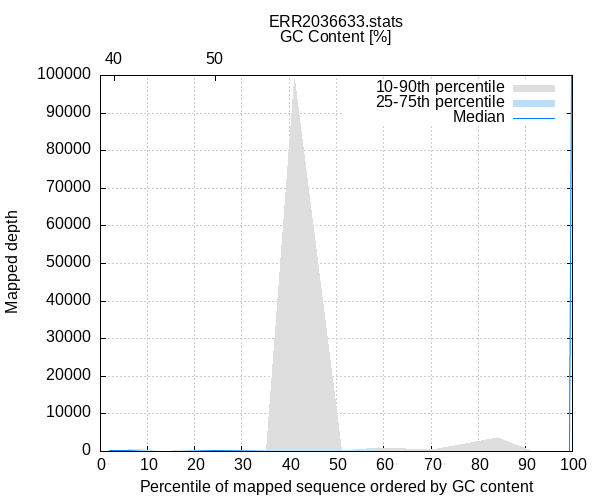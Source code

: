 
            set terminal png size 600,500 truecolor
            set output "ERR2036633-gc-depth.png"
            set grid xtics ytics y2tics back lc rgb "#cccccc"
            set ylabel "Mapped depth"
            set xlabel "Percentile of mapped sequence ordered by GC content"
            set x2label "GC Content [%]"
            set title "ERR2036633.stats" noenhanced
            set x2tics ("30" 3.053,"40" 3.053,"50" 24.427)
            set xtics nomirror
            set xrange [0.1:99.9]

            plot '-' using 1:2:3 with filledcurve lt 1 lc rgb "#dedede" t '10-90th percentile' , \
                 '-' using 1:2:3 with filledcurve lt 1 lc rgb "#bbdeff" t '25-75th percentile' , \
                 '-' using 1:2 with lines lc rgb "#0084ff" t 'Median'
        1.527	0.000	0.000
2.290	195.822	195.822
3.053	263.552	263.552
3.817	253.675	253.675
6.107	35.596	537.940
9.160	16.218	464.891
11.450	17.835	233.411
12.977	45.953	92.914
17.557	7.583	442.818
24.427	10.762	396.657
35.115	33.216	308.050
41.221	14.040	98945.742
51.145	42.861	282.663
58.779	68.636	982.754
70.229	22.106	442.758
83.969	18.605	3615.305
91.603	18.261	89.304
98.473	3.075	73.019
99.237	0.781	0.781
100.000	119829.117	119829.117
end
1.527	0.000	0.000
2.290	195.822	195.822
3.053	263.552	263.552
3.817	253.675	253.675
6.107	35.596	537.940
9.160	24.423	366.088
11.450	17.835	233.411
12.977	45.953	92.914
17.557	15.180	239.675
24.427	64.320	156.308
35.115	72.455	201.639
41.221	42.477	299.900
51.145	71.989	147.382
58.779	77.153	156.807
70.229	43.886	120.817
83.969	42.629	67.146
91.603	24.028	52.229
98.473	6.494	46.537
99.237	0.781	0.781
100.000	119829.117	119829.117
end
1.527	0.000
2.290	195.822
3.053	263.552
3.817	253.675
6.107	146.844
9.160	59.360
11.450	72.096
12.977	69.434
17.557	104.430
24.427	134.058
35.115	120.934
41.221	85.128
51.145	100.688
58.779	109.771
70.229	90.251
83.969	54.080
91.603	34.612
98.473	19.317
99.237	0.781
100.000	119829.117
end
